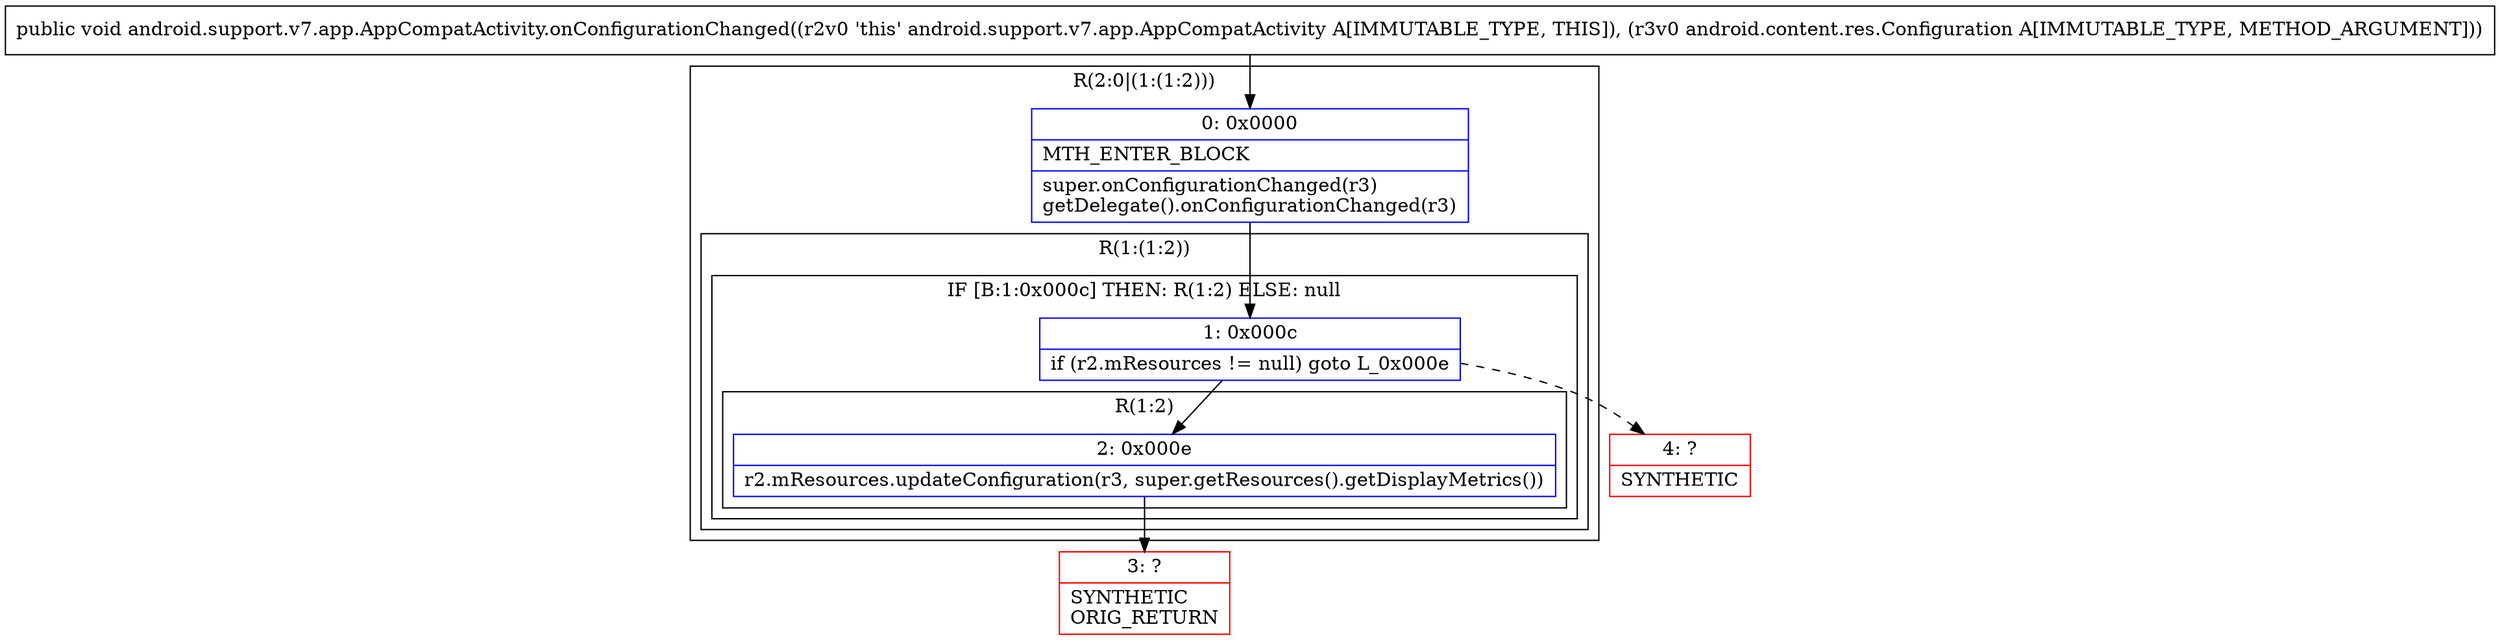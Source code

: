 digraph "CFG forandroid.support.v7.app.AppCompatActivity.onConfigurationChanged(Landroid\/content\/res\/Configuration;)V" {
subgraph cluster_Region_577432520 {
label = "R(2:0|(1:(1:2)))";
node [shape=record,color=blue];
Node_0 [shape=record,label="{0\:\ 0x0000|MTH_ENTER_BLOCK\l|super.onConfigurationChanged(r3)\lgetDelegate().onConfigurationChanged(r3)\l}"];
subgraph cluster_Region_1923406768 {
label = "R(1:(1:2))";
node [shape=record,color=blue];
subgraph cluster_IfRegion_303088548 {
label = "IF [B:1:0x000c] THEN: R(1:2) ELSE: null";
node [shape=record,color=blue];
Node_1 [shape=record,label="{1\:\ 0x000c|if (r2.mResources != null) goto L_0x000e\l}"];
subgraph cluster_Region_1767217411 {
label = "R(1:2)";
node [shape=record,color=blue];
Node_2 [shape=record,label="{2\:\ 0x000e|r2.mResources.updateConfiguration(r3, super.getResources().getDisplayMetrics())\l}"];
}
}
}
}
Node_3 [shape=record,color=red,label="{3\:\ ?|SYNTHETIC\lORIG_RETURN\l}"];
Node_4 [shape=record,color=red,label="{4\:\ ?|SYNTHETIC\l}"];
MethodNode[shape=record,label="{public void android.support.v7.app.AppCompatActivity.onConfigurationChanged((r2v0 'this' android.support.v7.app.AppCompatActivity A[IMMUTABLE_TYPE, THIS]), (r3v0 android.content.res.Configuration A[IMMUTABLE_TYPE, METHOD_ARGUMENT])) }"];
MethodNode -> Node_0;
Node_0 -> Node_1;
Node_1 -> Node_2;
Node_1 -> Node_4[style=dashed];
Node_2 -> Node_3;
}

